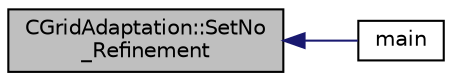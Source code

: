digraph "CGridAdaptation::SetNo_Refinement"
{
  edge [fontname="Helvetica",fontsize="10",labelfontname="Helvetica",labelfontsize="10"];
  node [fontname="Helvetica",fontsize="10",shape=record];
  rankdir="LR";
  Node287 [label="CGridAdaptation::SetNo\l_Refinement",height=0.2,width=0.4,color="black", fillcolor="grey75", style="filled", fontcolor="black"];
  Node287 -> Node288 [dir="back",color="midnightblue",fontsize="10",style="solid",fontname="Helvetica"];
  Node288 [label="main",height=0.2,width=0.4,color="black", fillcolor="white", style="filled",URL="$_s_u2___m_s_h_8cpp.html#a0ddf1224851353fc92bfbff6f499fa97"];
}
